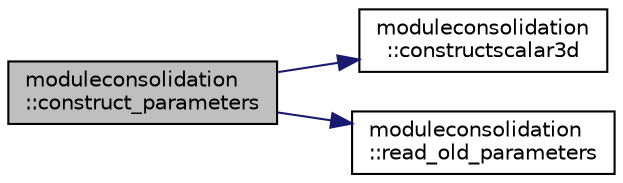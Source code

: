 digraph "moduleconsolidation::construct_parameters"
{
 // LATEX_PDF_SIZE
  edge [fontname="Helvetica",fontsize="10",labelfontname="Helvetica",labelfontsize="10"];
  node [fontname="Helvetica",fontsize="10",shape=record];
  rankdir="LR";
  Node1 [label="moduleconsolidation\l::construct_parameters",height=0.2,width=0.4,color="black", fillcolor="grey75", style="filled", fontcolor="black",tooltip=" "];
  Node1 -> Node2 [color="midnightblue",fontsize="10",style="solid",fontname="Helvetica"];
  Node2 [label="moduleconsolidation\l::constructscalar3d",height=0.2,width=0.4,color="black", fillcolor="white", style="filled",URL="$namespacemoduleconsolidation.html#af867c8406bedea1eef3287708029fa21",tooltip=" "];
  Node1 -> Node3 [color="midnightblue",fontsize="10",style="solid",fontname="Helvetica"];
  Node3 [label="moduleconsolidation\l::read_old_parameters",height=0.2,width=0.4,color="black", fillcolor="white", style="filled",URL="$namespacemoduleconsolidation.html#ad228e075c84afa273170a1c50c1a9f41",tooltip=" "];
}
